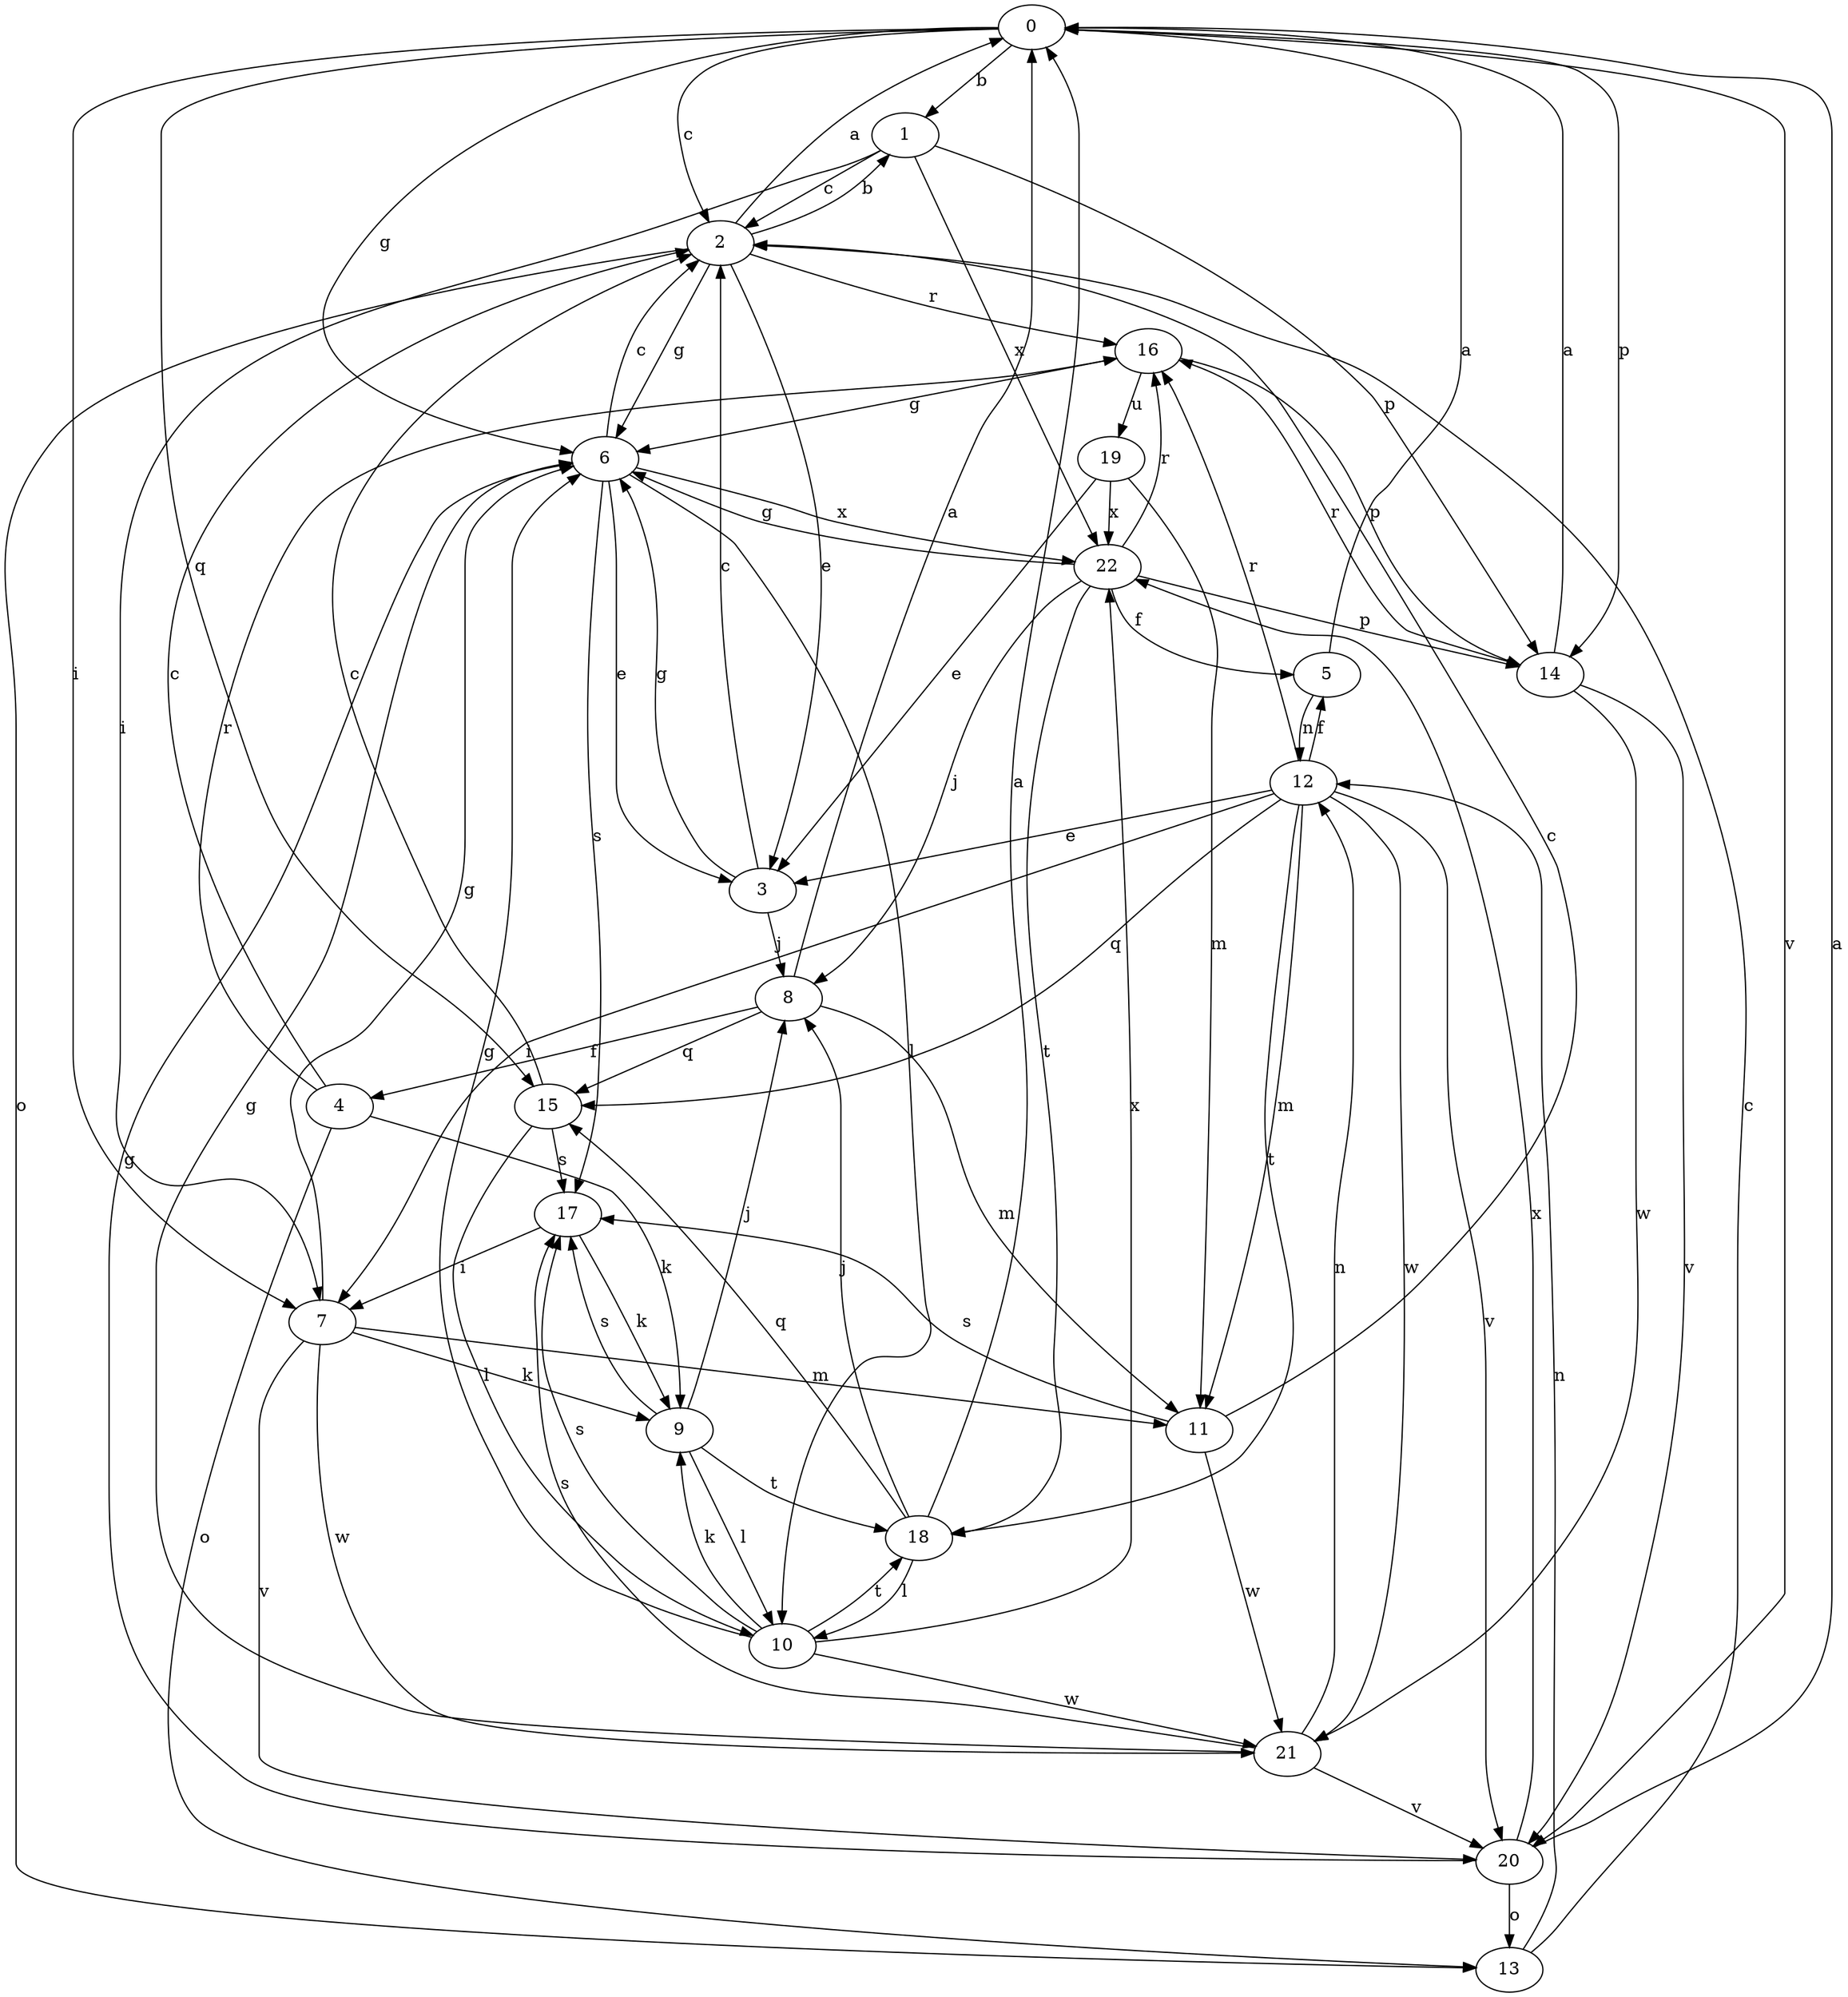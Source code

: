 strict digraph  {
0;
1;
2;
3;
4;
5;
6;
7;
8;
9;
10;
11;
12;
13;
14;
15;
16;
17;
18;
19;
20;
21;
22;
0 -> 1  [label=b];
0 -> 2  [label=c];
0 -> 6  [label=g];
0 -> 7  [label=i];
0 -> 14  [label=p];
0 -> 15  [label=q];
0 -> 20  [label=v];
1 -> 2  [label=c];
1 -> 7  [label=i];
1 -> 14  [label=p];
1 -> 22  [label=x];
2 -> 0  [label=a];
2 -> 1  [label=b];
2 -> 3  [label=e];
2 -> 6  [label=g];
2 -> 13  [label=o];
2 -> 16  [label=r];
3 -> 2  [label=c];
3 -> 6  [label=g];
3 -> 8  [label=j];
4 -> 2  [label=c];
4 -> 9  [label=k];
4 -> 13  [label=o];
4 -> 16  [label=r];
5 -> 0  [label=a];
5 -> 12  [label=n];
6 -> 2  [label=c];
6 -> 3  [label=e];
6 -> 10  [label=l];
6 -> 17  [label=s];
6 -> 22  [label=x];
7 -> 6  [label=g];
7 -> 9  [label=k];
7 -> 11  [label=m];
7 -> 20  [label=v];
7 -> 21  [label=w];
8 -> 0  [label=a];
8 -> 4  [label=f];
8 -> 11  [label=m];
8 -> 15  [label=q];
9 -> 8  [label=j];
9 -> 10  [label=l];
9 -> 17  [label=s];
9 -> 18  [label=t];
10 -> 6  [label=g];
10 -> 9  [label=k];
10 -> 17  [label=s];
10 -> 18  [label=t];
10 -> 21  [label=w];
10 -> 22  [label=x];
11 -> 2  [label=c];
11 -> 17  [label=s];
11 -> 21  [label=w];
12 -> 3  [label=e];
12 -> 5  [label=f];
12 -> 7  [label=i];
12 -> 11  [label=m];
12 -> 15  [label=q];
12 -> 16  [label=r];
12 -> 18  [label=t];
12 -> 20  [label=v];
12 -> 21  [label=w];
13 -> 2  [label=c];
13 -> 12  [label=n];
14 -> 0  [label=a];
14 -> 16  [label=r];
14 -> 20  [label=v];
14 -> 21  [label=w];
15 -> 2  [label=c];
15 -> 10  [label=l];
15 -> 17  [label=s];
16 -> 6  [label=g];
16 -> 14  [label=p];
16 -> 19  [label=u];
17 -> 7  [label=i];
17 -> 9  [label=k];
18 -> 0  [label=a];
18 -> 8  [label=j];
18 -> 10  [label=l];
18 -> 15  [label=q];
19 -> 3  [label=e];
19 -> 11  [label=m];
19 -> 22  [label=x];
20 -> 0  [label=a];
20 -> 6  [label=g];
20 -> 13  [label=o];
20 -> 22  [label=x];
21 -> 6  [label=g];
21 -> 12  [label=n];
21 -> 17  [label=s];
21 -> 20  [label=v];
22 -> 5  [label=f];
22 -> 6  [label=g];
22 -> 8  [label=j];
22 -> 14  [label=p];
22 -> 16  [label=r];
22 -> 18  [label=t];
}
